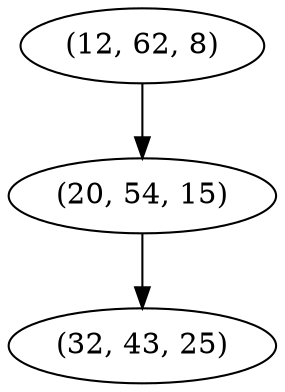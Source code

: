 digraph tree {
    "(12, 62, 8)";
    "(20, 54, 15)";
    "(32, 43, 25)";
    "(12, 62, 8)" -> "(20, 54, 15)";
    "(20, 54, 15)" -> "(32, 43, 25)";
}
